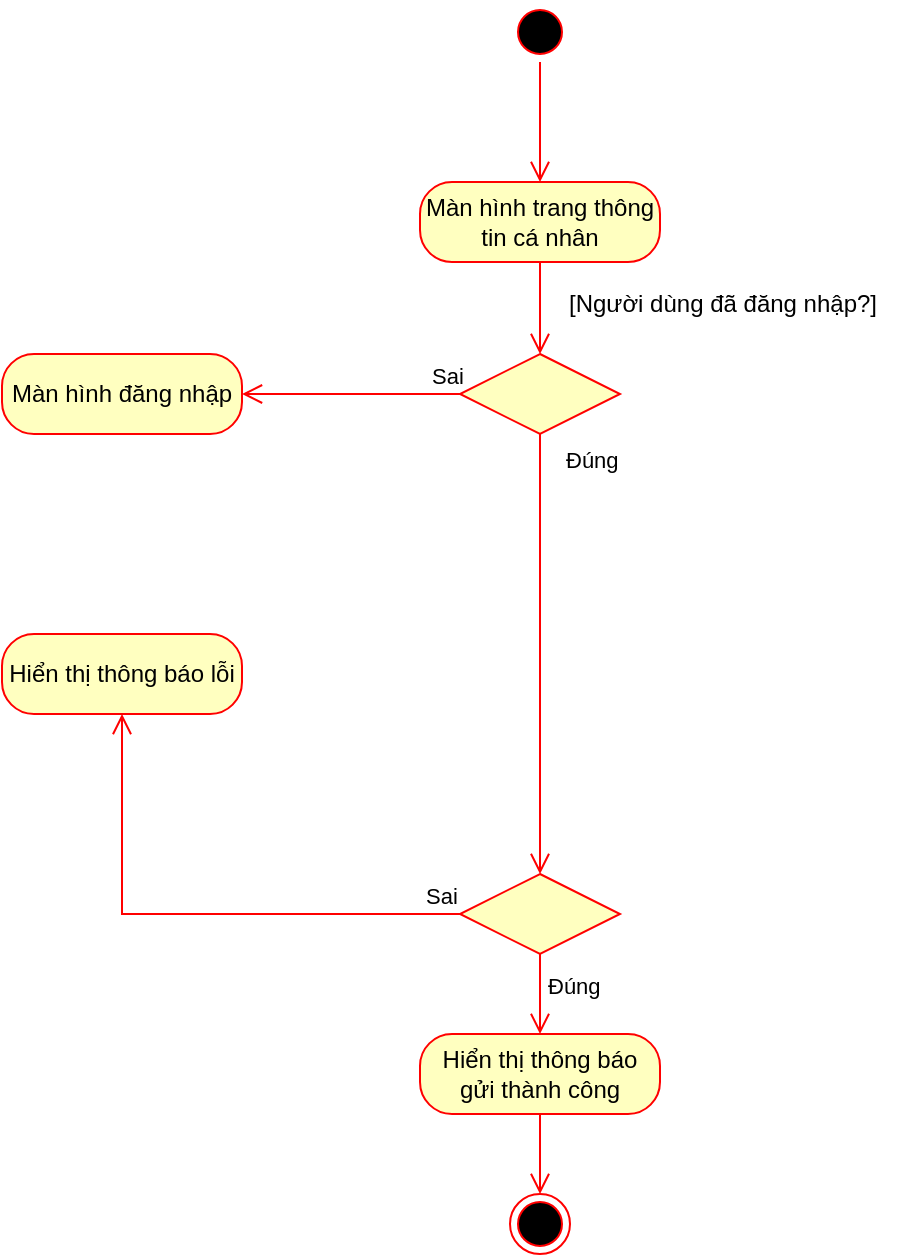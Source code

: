 <mxfile version="22.1.2" type="device">
  <diagram name="Trang-1" id="_k-Chzy2qT7Ti57JTN79">
    <mxGraphModel dx="552" dy="647" grid="1" gridSize="10" guides="1" tooltips="1" connect="1" arrows="1" fold="1" page="1" pageScale="1" pageWidth="827" pageHeight="1169" math="0" shadow="0">
      <root>
        <mxCell id="0" />
        <mxCell id="1" parent="0" />
        <mxCell id="NBp4li4aagU_YhR3xmd5-1" value="" style="ellipse;html=1;shape=startState;fillColor=#000000;strokeColor=#ff0000;" parent="1" vertex="1">
          <mxGeometry x="363" y="271" width="30" height="30" as="geometry" />
        </mxCell>
        <mxCell id="NBp4li4aagU_YhR3xmd5-2" value="" style="edgeStyle=orthogonalEdgeStyle;html=1;verticalAlign=bottom;endArrow=open;endSize=8;strokeColor=#ff0000;rounded=0;entryX=0.5;entryY=0;entryDx=0;entryDy=0;" parent="1" source="NBp4li4aagU_YhR3xmd5-1" target="NBp4li4aagU_YhR3xmd5-7" edge="1">
          <mxGeometry relative="1" as="geometry">
            <mxPoint x="378" y="361" as="targetPoint" />
          </mxGeometry>
        </mxCell>
        <mxCell id="NBp4li4aagU_YhR3xmd5-7" value="Màn hình trang thông tin cá nhân" style="rounded=1;whiteSpace=wrap;html=1;arcSize=40;fontColor=#000000;fillColor=#ffffc0;strokeColor=#ff0000;" parent="1" vertex="1">
          <mxGeometry x="318" y="361" width="120" height="40" as="geometry" />
        </mxCell>
        <mxCell id="NBp4li4aagU_YhR3xmd5-8" value="" style="edgeStyle=orthogonalEdgeStyle;html=1;verticalAlign=bottom;endArrow=open;endSize=8;strokeColor=#ff0000;rounded=0;entryX=0.5;entryY=0;entryDx=0;entryDy=0;" parent="1" source="NBp4li4aagU_YhR3xmd5-7" target="rPQ6iwXM4GGpc_3LtgXS-15" edge="1">
          <mxGeometry relative="1" as="geometry">
            <mxPoint x="378" y="467" as="targetPoint" />
          </mxGeometry>
        </mxCell>
        <mxCell id="LRtbAlsSm4fegoS5Vz1c-28" value="" style="ellipse;html=1;shape=endState;fillColor=#000000;strokeColor=#ff0000;" parent="1" vertex="1">
          <mxGeometry x="363" y="867" width="30" height="30" as="geometry" />
        </mxCell>
        <mxCell id="rPQ6iwXM4GGpc_3LtgXS-7" value="Hiển thị thông báo lỗi" style="rounded=1;whiteSpace=wrap;html=1;arcSize=40;fontColor=#000000;fillColor=#ffffc0;strokeColor=#ff0000;" parent="1" vertex="1">
          <mxGeometry x="109" y="587" width="120" height="40" as="geometry" />
        </mxCell>
        <mxCell id="rPQ6iwXM4GGpc_3LtgXS-15" value="" style="rhombus;whiteSpace=wrap;html=1;fontColor=#000000;fillColor=#ffffc0;strokeColor=#ff0000;" parent="1" vertex="1">
          <mxGeometry x="338" y="447" width="80" height="40" as="geometry" />
        </mxCell>
        <mxCell id="rPQ6iwXM4GGpc_3LtgXS-16" value="Sai" style="edgeStyle=orthogonalEdgeStyle;html=1;align=left;verticalAlign=bottom;endArrow=open;endSize=8;strokeColor=#ff0000;rounded=0;exitX=0;exitY=0.5;exitDx=0;exitDy=0;entryX=1;entryY=0.5;entryDx=0;entryDy=0;" parent="1" source="rPQ6iwXM4GGpc_3LtgXS-15" target="rPQ6iwXM4GGpc_3LtgXS-20" edge="1">
          <mxGeometry x="-0.707" relative="1" as="geometry">
            <mxPoint x="209" y="467" as="targetPoint" />
            <mxPoint x="529" y="357" as="sourcePoint" />
            <mxPoint as="offset" />
          </mxGeometry>
        </mxCell>
        <mxCell id="rPQ6iwXM4GGpc_3LtgXS-17" value="Đúng" style="edgeStyle=orthogonalEdgeStyle;html=1;align=left;verticalAlign=top;endArrow=open;endSize=8;strokeColor=#ff0000;rounded=0;exitX=0.5;exitY=1;exitDx=0;exitDy=0;entryX=0.5;entryY=0;entryDx=0;entryDy=0;" parent="1" source="rPQ6iwXM4GGpc_3LtgXS-15" target="rPQ6iwXM4GGpc_3LtgXS-23" edge="1">
          <mxGeometry x="-1" y="11" relative="1" as="geometry">
            <mxPoint x="378" y="587" as="targetPoint" />
            <mxPoint x="259" y="317" as="sourcePoint" />
            <mxPoint as="offset" />
          </mxGeometry>
        </mxCell>
        <mxCell id="rPQ6iwXM4GGpc_3LtgXS-18" value="[Người dùng đã đăng nhập?]" style="text;html=1;align=center;verticalAlign=middle;resizable=0;points=[];autosize=1;strokeColor=none;fillColor=none;" parent="1" vertex="1">
          <mxGeometry x="379" y="407" width="180" height="30" as="geometry" />
        </mxCell>
        <mxCell id="rPQ6iwXM4GGpc_3LtgXS-20" value="Màn hình đăng nhập" style="rounded=1;whiteSpace=wrap;html=1;arcSize=40;fontColor=#000000;fillColor=#ffffc0;strokeColor=#ff0000;" parent="1" vertex="1">
          <mxGeometry x="109" y="447" width="120" height="40" as="geometry" />
        </mxCell>
        <mxCell id="rPQ6iwXM4GGpc_3LtgXS-23" value="" style="rhombus;whiteSpace=wrap;html=1;fontColor=#000000;fillColor=#ffffc0;strokeColor=#ff0000;" parent="1" vertex="1">
          <mxGeometry x="338" y="707" width="80" height="40" as="geometry" />
        </mxCell>
        <mxCell id="rPQ6iwXM4GGpc_3LtgXS-24" value="Sai" style="edgeStyle=orthogonalEdgeStyle;html=1;align=left;verticalAlign=bottom;endArrow=open;endSize=8;strokeColor=#ff0000;rounded=0;entryX=0.5;entryY=1;entryDx=0;entryDy=0;" parent="1" source="rPQ6iwXM4GGpc_3LtgXS-23" target="rPQ6iwXM4GGpc_3LtgXS-7" edge="1">
          <mxGeometry x="-0.858" relative="1" as="geometry">
            <mxPoint x="149" y="727" as="targetPoint" />
            <mxPoint as="offset" />
          </mxGeometry>
        </mxCell>
        <mxCell id="rPQ6iwXM4GGpc_3LtgXS-26" value="Đúng" style="edgeStyle=orthogonalEdgeStyle;html=1;align=left;verticalAlign=top;endArrow=open;endSize=8;strokeColor=#ff0000;rounded=0;exitX=0.5;exitY=1;exitDx=0;exitDy=0;entryX=0.5;entryY=0;entryDx=0;entryDy=0;" parent="1" source="rPQ6iwXM4GGpc_3LtgXS-23" target="rPQ6iwXM4GGpc_3LtgXS-27" edge="1">
          <mxGeometry x="-0.85" y="2" relative="1" as="geometry">
            <mxPoint x="378" y="807" as="targetPoint" />
            <mxPoint x="388" y="637" as="sourcePoint" />
            <mxPoint as="offset" />
          </mxGeometry>
        </mxCell>
        <mxCell id="rPQ6iwXM4GGpc_3LtgXS-27" value="Hiển thị thông báo gửi thành công" style="rounded=1;whiteSpace=wrap;html=1;arcSize=40;fontColor=#000000;fillColor=#ffffc0;strokeColor=#ff0000;" parent="1" vertex="1">
          <mxGeometry x="318" y="787" width="120" height="40" as="geometry" />
        </mxCell>
        <mxCell id="rPQ6iwXM4GGpc_3LtgXS-28" value="" style="edgeStyle=orthogonalEdgeStyle;html=1;verticalAlign=bottom;endArrow=open;endSize=8;strokeColor=#ff0000;rounded=0;entryX=0.5;entryY=0;entryDx=0;entryDy=0;" parent="1" source="rPQ6iwXM4GGpc_3LtgXS-27" target="LRtbAlsSm4fegoS5Vz1c-28" edge="1">
          <mxGeometry relative="1" as="geometry">
            <mxPoint x="378" y="887" as="targetPoint" />
          </mxGeometry>
        </mxCell>
      </root>
    </mxGraphModel>
  </diagram>
</mxfile>
